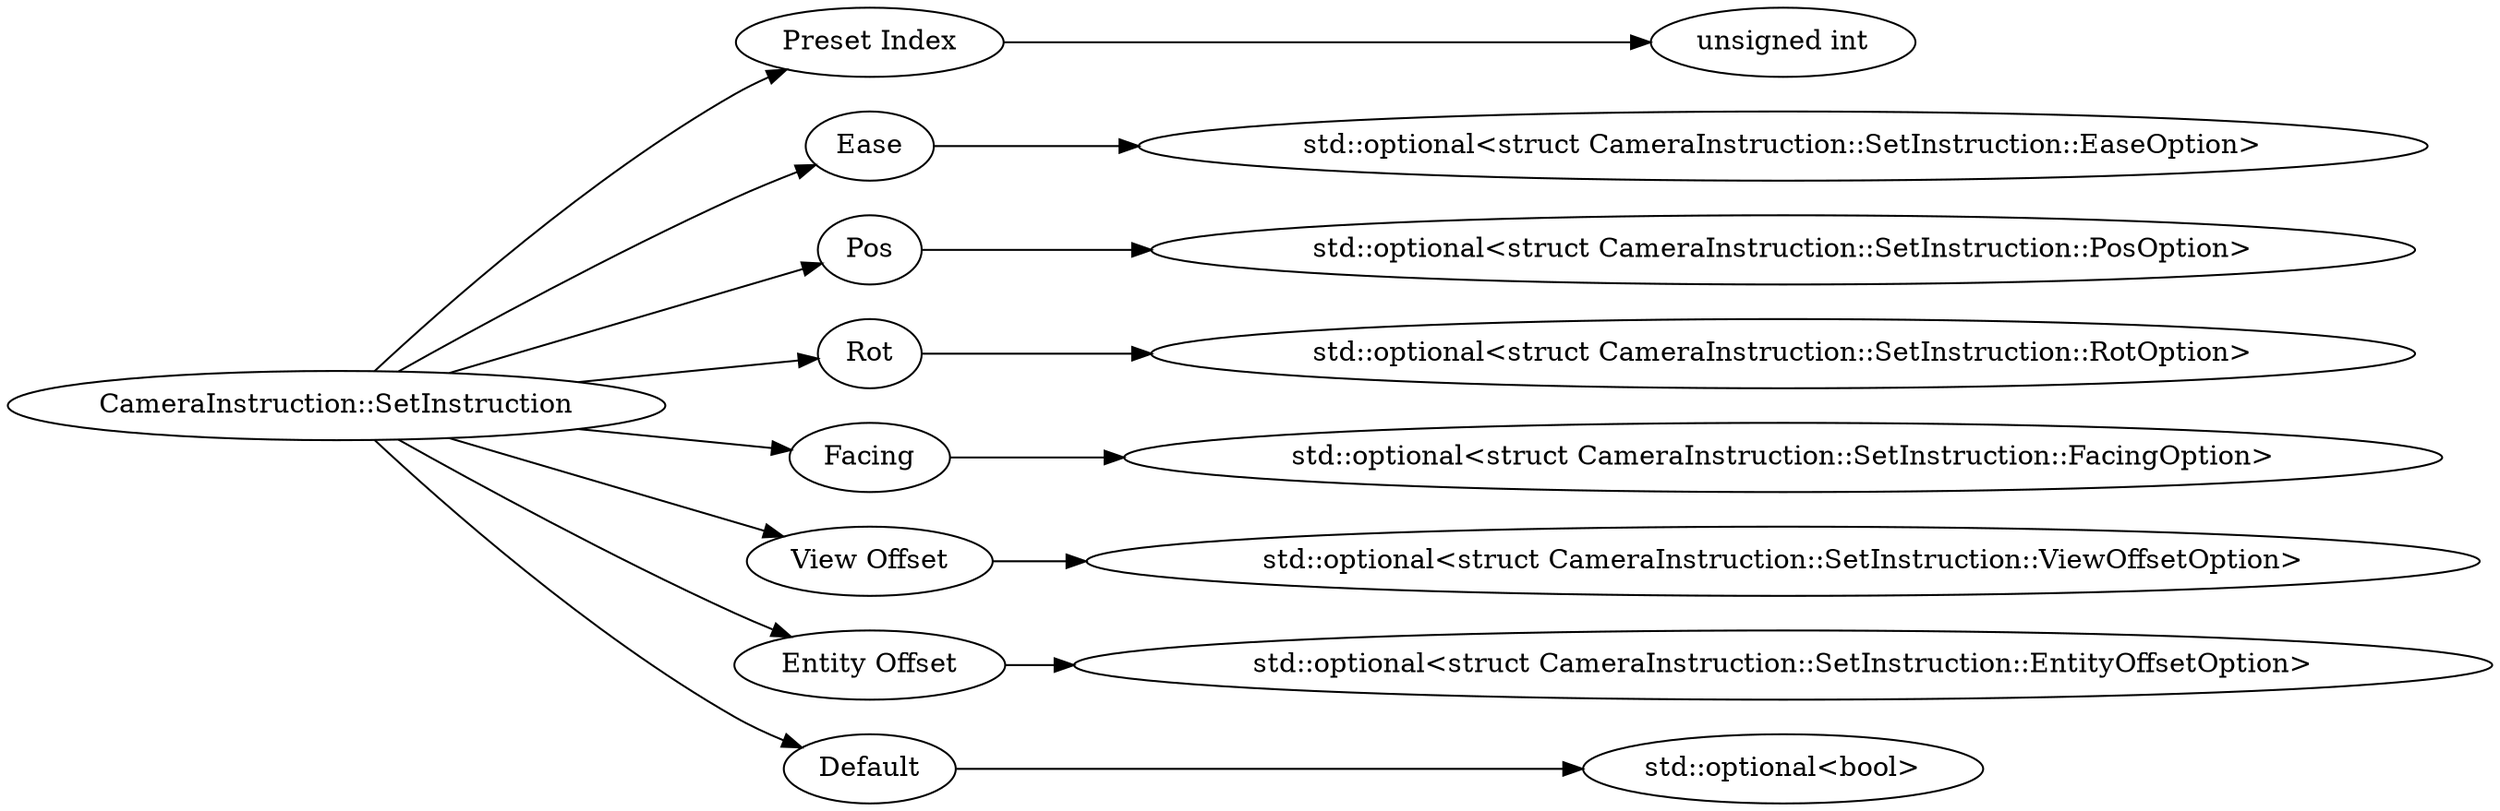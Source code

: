digraph "CameraInstruction::SetInstruction" {
rankdir = LR
8
8 -> 9
9 -> 10
8 -> 11
11 -> 22
8 -> 23
23 -> 32
8 -> 33
33 -> 44
8 -> 45
45 -> 54
8 -> 55
55 -> 66
8 -> 67
67 -> 83
8 -> 84
84 -> 85

8 [label="CameraInstruction::SetInstruction",comment="name: \"CameraInstruction::SetInstruction\", typeName: \"\", id: 8, branchId: 0, recurseId: -1, attributes: 0, notes: \"\""];
9 [label="Preset Index",comment="name: \"Preset Index\", typeName: \"\", id: 9, branchId: 0, recurseId: -1, attributes: 0, notes: \"\""];
10 [label="unsigned int",comment="name: \"unsigned int\", typeName: \"\", id: 10, branchId: 0, recurseId: -1, attributes: 512, notes: \"\""];
11 [label="Ease",comment="name: \"Ease\", typeName: \"std::optional<struct CameraInstruction::SetInstruction::EaseOption>\", id: 11, branchId: 0, recurseId: -1, attributes: 256, notes: \"\""];
22 [label="std::optional<struct CameraInstruction::SetInstruction::EaseOption>",comment="name: \"std::optional<struct CameraInstruction::SetInstruction::EaseOption>\", typeName: \"\", id: 22, branchId: 0, recurseId: -1, attributes: 512, notes: \"\""];
23 [label="Pos",comment="name: \"Pos\", typeName: \"std::optional<struct CameraInstruction::SetInstruction::PosOption>\", id: 23, branchId: 0, recurseId: -1, attributes: 256, notes: \"\""];
32 [label="std::optional<struct CameraInstruction::SetInstruction::PosOption>",comment="name: \"std::optional<struct CameraInstruction::SetInstruction::PosOption>\", typeName: \"\", id: 32, branchId: 0, recurseId: -1, attributes: 512, notes: \"\""];
33 [label="Rot",comment="name: \"Rot\", typeName: \"std::optional<struct CameraInstruction::SetInstruction::RotOption>\", id: 33, branchId: 0, recurseId: -1, attributes: 256, notes: \"\""];
44 [label="std::optional<struct CameraInstruction::SetInstruction::RotOption>",comment="name: \"std::optional<struct CameraInstruction::SetInstruction::RotOption>\", typeName: \"\", id: 44, branchId: 0, recurseId: -1, attributes: 512, notes: \"\""];
45 [label="Facing",comment="name: \"Facing\", typeName: \"std::optional<struct CameraInstruction::SetInstruction::FacingOption>\", id: 45, branchId: 0, recurseId: -1, attributes: 256, notes: \"\""];
54 [label="std::optional<struct CameraInstruction::SetInstruction::FacingOption>",comment="name: \"std::optional<struct CameraInstruction::SetInstruction::FacingOption>\", typeName: \"\", id: 54, branchId: 0, recurseId: -1, attributes: 512, notes: \"\""];
55 [label="View Offset",comment="name: \"View Offset\", typeName: \"std::optional<struct CameraInstruction::SetInstruction::ViewOffsetOption>\", id: 55, branchId: 0, recurseId: -1, attributes: 256, notes: \"\""];
66 [label="std::optional<struct CameraInstruction::SetInstruction::ViewOffsetOption>",comment="name: \"std::optional<struct CameraInstruction::SetInstruction::ViewOffsetOption>\", typeName: \"\", id: 66, branchId: 0, recurseId: -1, attributes: 512, notes: \"\""];
67 [label="Entity Offset",comment="name: \"Entity Offset\", typeName: \"std::optional<struct CameraInstruction::SetInstruction::EntityOffsetOption>\", id: 67, branchId: 0, recurseId: -1, attributes: 256, notes: \"\""];
83 [label="std::optional<struct CameraInstruction::SetInstruction::EntityOffsetOption>",comment="name: \"std::optional<struct CameraInstruction::SetInstruction::EntityOffsetOption>\", typeName: \"\", id: 83, branchId: 0, recurseId: -1, attributes: 512, notes: \"\""];
84 [label="Default",comment="name: \"Default\", typeName: \"std::optional<bool>\", id: 84, branchId: 0, recurseId: -1, attributes: 256, notes: \"\""];
85 [label="std::optional<bool>",comment="name: \"std::optional<bool>\", typeName: \"\", id: 85, branchId: 0, recurseId: -1, attributes: 512, notes: \"\""];
{ rank = max;10;22;32;44;54;66;83;85}

}
